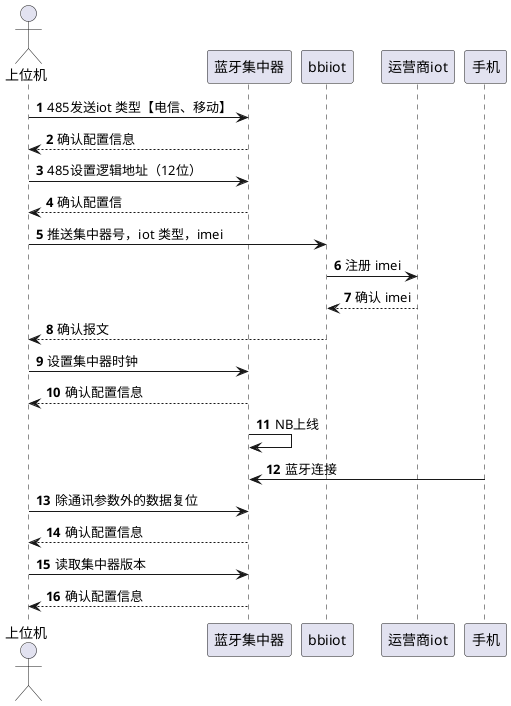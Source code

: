 @startuml
autonumber
actor 上位机

上位机 -> 蓝牙集中器 : 485发送iot 类型【电信、移动】
蓝牙集中器 --> 上位机: 确认配置信息
上位机 -> 蓝牙集中器 : 485设置逻辑地址（12位）
蓝牙集中器 --> 上位机: 确认配置信
上位机 -> bbiiot : 推送集中器号，iot 类型，imei
bbiiot -> 运营商iot : 注册 imei
bbiiot <-- 运营商iot : 确认 imei
bbiiot-->上位机:确认报文

上位机 -> 蓝牙集中器 : 设置集中器时钟
蓝牙集中器 --> 上位机: 确认配置信息
蓝牙集中器 -> 蓝牙集中器 : NB上线
手机->蓝牙集中器:蓝牙连接
上位机 -> 蓝牙集中器 : 除通讯参数外的数据复位
蓝牙集中器 --> 上位机: 确认配置信息


上位机 -> 蓝牙集中器 : 读取集中器版本
蓝牙集中器 --> 上位机: 确认配置信息

  

@enduml